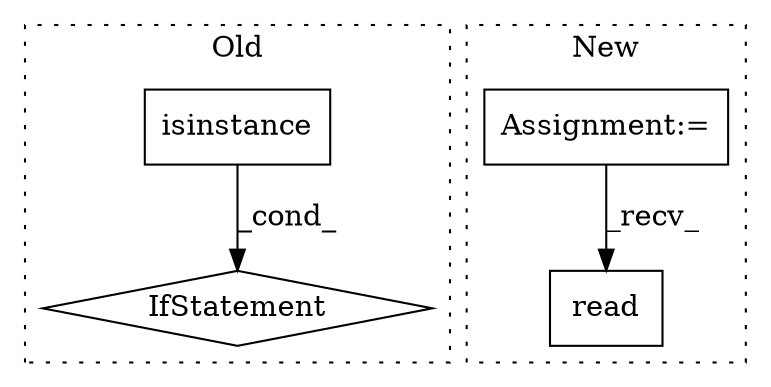 digraph G {
subgraph cluster0 {
1 [label="isinstance" a="32" s="1355,1396" l="11,1" shape="box"];
3 [label="IfStatement" a="25" s="1351,1397" l="4,2" shape="diamond"];
label = "Old";
style="dotted";
}
subgraph cluster1 {
2 [label="read" a="32" s="2226" l="6" shape="box"];
4 [label="Assignment:=" a="7" s="2187" l="7" shape="box"];
label = "New";
style="dotted";
}
1 -> 3 [label="_cond_"];
4 -> 2 [label="_recv_"];
}